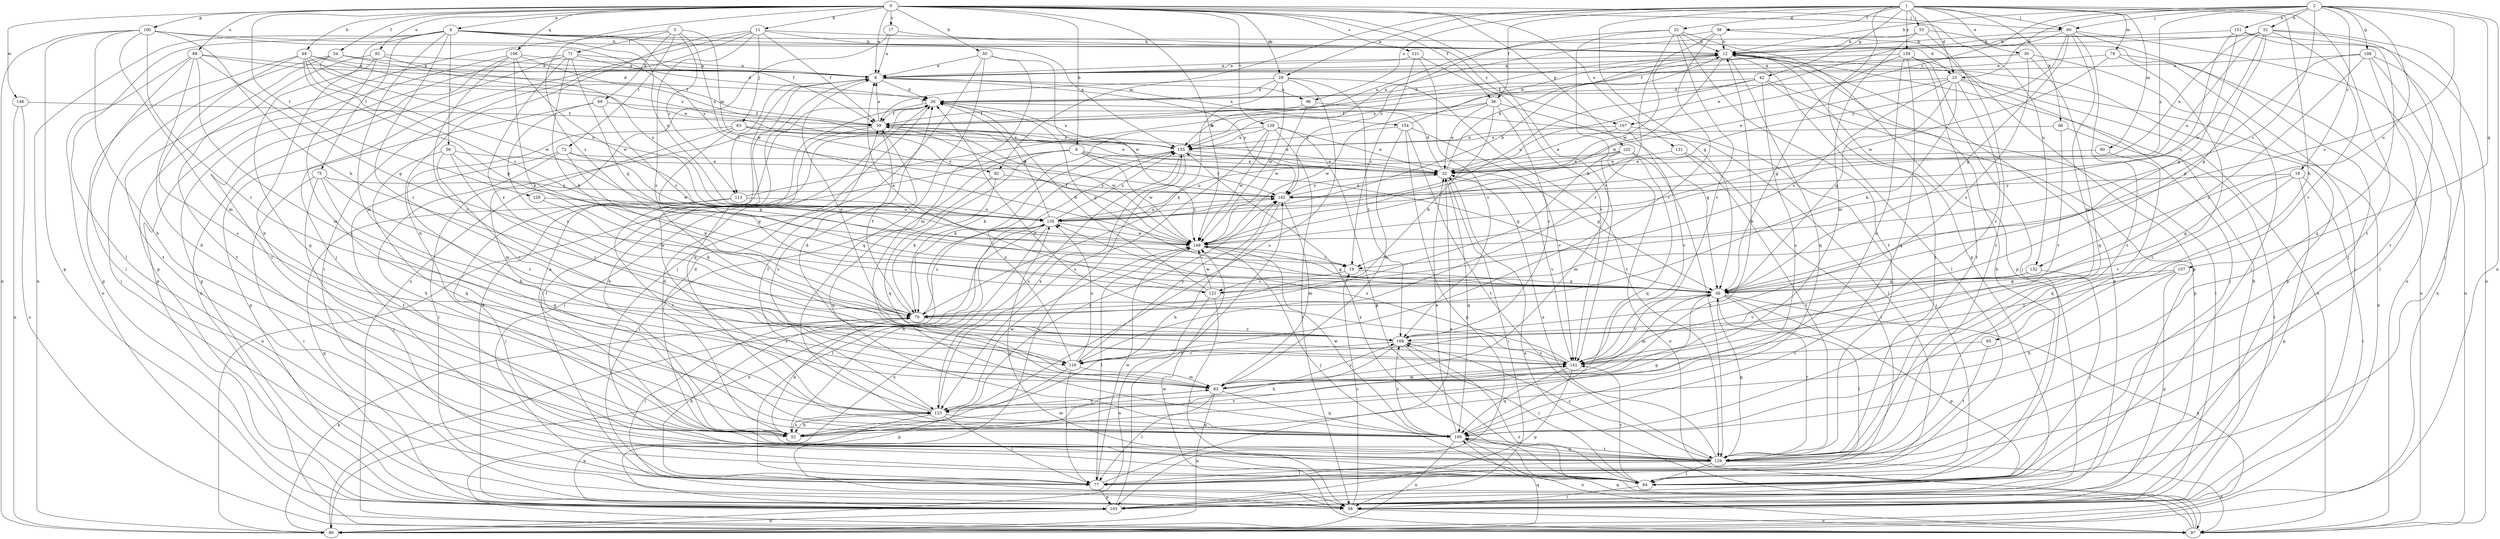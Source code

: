 strict digraph  {
0;
1;
2;
3;
4;
6;
8;
11;
12;
17;
18;
19;
22;
25;
26;
29;
30;
32;
34;
36;
38;
39;
42;
46;
48;
50;
51;
52;
53;
56;
58;
60;
63;
64;
65;
66;
69;
70;
71;
72;
75;
77;
78;
80;
82;
83;
88;
90;
92;
96;
97;
100;
102;
103;
106;
107;
108;
109;
113;
116;
121;
122;
123;
128;
129;
131;
132;
135;
139;
141;
148;
149;
151;
154;
155;
159;
162;
167;
168;
0 -> 4  [label=a];
0 -> 6  [label=a];
0 -> 8  [label=b];
0 -> 11  [label=b];
0 -> 17  [label=c];
0 -> 29  [label=e];
0 -> 34  [label=f];
0 -> 36  [label=f];
0 -> 48  [label=h];
0 -> 50  [label=h];
0 -> 60  [label=j];
0 -> 88  [label=n];
0 -> 92  [label=o];
0 -> 100  [label=p];
0 -> 102  [label=p];
0 -> 106  [label=q];
0 -> 121  [label=s];
0 -> 122  [label=s];
0 -> 128  [label=t];
0 -> 131  [label=u];
0 -> 132  [label=u];
0 -> 139  [label=v];
0 -> 141  [label=v];
0 -> 148  [label=w];
0 -> 149  [label=w];
1 -> 22  [label=d];
1 -> 25  [label=d];
1 -> 29  [label=e];
1 -> 30  [label=e];
1 -> 36  [label=f];
1 -> 38  [label=f];
1 -> 42  [label=g];
1 -> 46  [label=g];
1 -> 53  [label=i];
1 -> 60  [label=j];
1 -> 65  [label=k];
1 -> 66  [label=k];
1 -> 78  [label=m];
1 -> 80  [label=m];
1 -> 82  [label=m];
1 -> 96  [label=o];
1 -> 103  [label=p];
1 -> 129  [label=t];
1 -> 159  [label=y];
2 -> 12  [label=b];
2 -> 18  [label=c];
2 -> 19  [label=c];
2 -> 25  [label=d];
2 -> 51  [label=h];
2 -> 60  [label=j];
2 -> 90  [label=n];
2 -> 107  [label=q];
2 -> 108  [label=q];
2 -> 122  [label=s];
2 -> 132  [label=u];
2 -> 151  [label=x];
2 -> 162  [label=y];
2 -> 167  [label=z];
3 -> 69  [label=k];
3 -> 71  [label=l];
3 -> 72  [label=l];
3 -> 82  [label=m];
3 -> 103  [label=p];
3 -> 113  [label=r];
3 -> 149  [label=w];
4 -> 12  [label=b];
4 -> 25  [label=d];
4 -> 39  [label=f];
4 -> 52  [label=h];
4 -> 56  [label=i];
4 -> 75  [label=l];
4 -> 77  [label=l];
4 -> 83  [label=m];
4 -> 90  [label=n];
4 -> 135  [label=u];
4 -> 141  [label=v];
4 -> 167  [label=z];
6 -> 26  [label=d];
6 -> 96  [label=o];
6 -> 109  [label=q];
6 -> 113  [label=r];
6 -> 154  [label=x];
6 -> 162  [label=y];
8 -> 32  [label=e];
8 -> 46  [label=g];
8 -> 58  [label=i];
8 -> 90  [label=n];
8 -> 109  [label=q];
8 -> 149  [label=w];
8 -> 162  [label=y];
11 -> 12  [label=b];
11 -> 39  [label=f];
11 -> 52  [label=h];
11 -> 58  [label=i];
11 -> 63  [label=j];
11 -> 64  [label=j];
11 -> 155  [label=x];
11 -> 168  [label=z];
12 -> 6  [label=a];
12 -> 77  [label=l];
12 -> 97  [label=o];
12 -> 103  [label=p];
12 -> 109  [label=q];
12 -> 129  [label=t];
12 -> 149  [label=w];
17 -> 6  [label=a];
17 -> 12  [label=b];
17 -> 97  [label=o];
18 -> 46  [label=g];
18 -> 58  [label=i];
18 -> 103  [label=p];
18 -> 116  [label=r];
18 -> 162  [label=y];
19 -> 46  [label=g];
19 -> 122  [label=s];
22 -> 12  [label=b];
22 -> 70  [label=k];
22 -> 103  [label=p];
22 -> 116  [label=r];
22 -> 129  [label=t];
22 -> 141  [label=v];
22 -> 162  [label=y];
25 -> 26  [label=d];
25 -> 32  [label=e];
25 -> 46  [label=g];
25 -> 64  [label=j];
25 -> 70  [label=k];
25 -> 90  [label=n];
25 -> 122  [label=s];
25 -> 141  [label=v];
26 -> 39  [label=f];
26 -> 46  [label=g];
26 -> 58  [label=i];
26 -> 77  [label=l];
26 -> 155  [label=x];
29 -> 26  [label=d];
29 -> 39  [label=f];
29 -> 70  [label=k];
29 -> 123  [label=s];
29 -> 129  [label=t];
29 -> 149  [label=w];
29 -> 168  [label=z];
30 -> 6  [label=a];
30 -> 39  [label=f];
30 -> 64  [label=j];
30 -> 109  [label=q];
30 -> 168  [label=z];
32 -> 12  [label=b];
32 -> 26  [label=d];
32 -> 58  [label=i];
32 -> 109  [label=q];
32 -> 141  [label=v];
32 -> 162  [label=y];
34 -> 6  [label=a];
34 -> 39  [label=f];
34 -> 58  [label=i];
34 -> 129  [label=t];
34 -> 135  [label=u];
36 -> 32  [label=e];
36 -> 39  [label=f];
36 -> 46  [label=g];
36 -> 70  [label=k];
36 -> 149  [label=w];
36 -> 168  [label=z];
38 -> 12  [label=b];
38 -> 103  [label=p];
38 -> 116  [label=r];
38 -> 149  [label=w];
38 -> 155  [label=x];
39 -> 6  [label=a];
39 -> 32  [label=e];
39 -> 52  [label=h];
39 -> 58  [label=i];
39 -> 123  [label=s];
39 -> 149  [label=w];
39 -> 155  [label=x];
42 -> 26  [label=d];
42 -> 58  [label=i];
42 -> 103  [label=p];
42 -> 123  [label=s];
42 -> 135  [label=u];
42 -> 155  [label=x];
46 -> 70  [label=k];
46 -> 77  [label=l];
46 -> 83  [label=m];
46 -> 90  [label=n];
46 -> 103  [label=p];
46 -> 129  [label=t];
46 -> 141  [label=v];
48 -> 6  [label=a];
48 -> 19  [label=c];
48 -> 32  [label=e];
48 -> 46  [label=g];
48 -> 103  [label=p];
48 -> 123  [label=s];
48 -> 149  [label=w];
48 -> 155  [label=x];
50 -> 6  [label=a];
50 -> 64  [label=j];
50 -> 83  [label=m];
50 -> 109  [label=q];
50 -> 149  [label=w];
51 -> 12  [label=b];
51 -> 32  [label=e];
51 -> 39  [label=f];
51 -> 46  [label=g];
51 -> 64  [label=j];
51 -> 129  [label=t];
51 -> 135  [label=u];
51 -> 141  [label=v];
51 -> 149  [label=w];
52 -> 26  [label=d];
52 -> 46  [label=g];
52 -> 70  [label=k];
52 -> 83  [label=m];
52 -> 123  [label=s];
52 -> 141  [label=v];
53 -> 12  [label=b];
53 -> 58  [label=i];
53 -> 83  [label=m];
53 -> 129  [label=t];
53 -> 155  [label=x];
56 -> 32  [label=e];
56 -> 46  [label=g];
56 -> 109  [label=q];
56 -> 116  [label=r];
56 -> 141  [label=v];
58 -> 12  [label=b];
58 -> 19  [label=c];
58 -> 97  [label=o];
60 -> 12  [label=b];
60 -> 32  [label=e];
60 -> 46  [label=g];
60 -> 64  [label=j];
60 -> 83  [label=m];
60 -> 97  [label=o];
60 -> 129  [label=t];
60 -> 162  [label=y];
63 -> 32  [label=e];
63 -> 46  [label=g];
63 -> 52  [label=h];
63 -> 83  [label=m];
63 -> 155  [label=x];
63 -> 162  [label=y];
64 -> 12  [label=b];
64 -> 58  [label=i];
64 -> 135  [label=u];
64 -> 141  [label=v];
64 -> 155  [label=x];
65 -> 129  [label=t];
65 -> 141  [label=v];
66 -> 58  [label=i];
66 -> 141  [label=v];
66 -> 155  [label=x];
69 -> 19  [label=c];
69 -> 39  [label=f];
69 -> 103  [label=p];
69 -> 168  [label=z];
70 -> 39  [label=f];
70 -> 77  [label=l];
70 -> 135  [label=u];
70 -> 168  [label=z];
71 -> 6  [label=a];
71 -> 26  [label=d];
71 -> 46  [label=g];
71 -> 70  [label=k];
71 -> 97  [label=o];
71 -> 103  [label=p];
71 -> 168  [label=z];
72 -> 32  [label=e];
72 -> 52  [label=h];
72 -> 70  [label=k];
72 -> 129  [label=t];
72 -> 149  [label=w];
75 -> 58  [label=i];
75 -> 64  [label=j];
75 -> 109  [label=q];
75 -> 116  [label=r];
75 -> 162  [label=y];
77 -> 32  [label=e];
77 -> 70  [label=k];
77 -> 103  [label=p];
77 -> 149  [label=w];
78 -> 6  [label=a];
78 -> 97  [label=o];
78 -> 129  [label=t];
78 -> 149  [label=w];
80 -> 32  [label=e];
80 -> 109  [label=q];
82 -> 70  [label=k];
82 -> 109  [label=q];
82 -> 162  [label=y];
83 -> 12  [label=b];
83 -> 26  [label=d];
83 -> 77  [label=l];
83 -> 90  [label=n];
83 -> 109  [label=q];
83 -> 123  [label=s];
83 -> 168  [label=z];
88 -> 6  [label=a];
88 -> 26  [label=d];
88 -> 46  [label=g];
88 -> 52  [label=h];
88 -> 77  [label=l];
88 -> 83  [label=m];
88 -> 97  [label=o];
90 -> 70  [label=k];
90 -> 109  [label=q];
90 -> 155  [label=x];
92 -> 6  [label=a];
92 -> 109  [label=q];
92 -> 123  [label=s];
92 -> 129  [label=t];
92 -> 135  [label=u];
96 -> 39  [label=f];
96 -> 77  [label=l];
96 -> 149  [label=w];
97 -> 32  [label=e];
97 -> 109  [label=q];
97 -> 149  [label=w];
97 -> 168  [label=z];
100 -> 12  [label=b];
100 -> 52  [label=h];
100 -> 70  [label=k];
100 -> 83  [label=m];
100 -> 90  [label=n];
100 -> 103  [label=p];
100 -> 116  [label=r];
100 -> 162  [label=y];
102 -> 32  [label=e];
102 -> 83  [label=m];
102 -> 97  [label=o];
102 -> 109  [label=q];
102 -> 129  [label=t];
102 -> 135  [label=u];
103 -> 26  [label=d];
103 -> 90  [label=n];
103 -> 162  [label=y];
106 -> 6  [label=a];
106 -> 70  [label=k];
106 -> 103  [label=p];
106 -> 129  [label=t];
106 -> 141  [label=v];
106 -> 149  [label=w];
106 -> 155  [label=x];
107 -> 46  [label=g];
107 -> 52  [label=h];
107 -> 103  [label=p];
107 -> 168  [label=z];
108 -> 6  [label=a];
108 -> 46  [label=g];
108 -> 77  [label=l];
108 -> 90  [label=n];
108 -> 97  [label=o];
108 -> 168  [label=z];
109 -> 32  [label=e];
109 -> 90  [label=n];
109 -> 97  [label=o];
109 -> 129  [label=t];
109 -> 149  [label=w];
109 -> 168  [label=z];
113 -> 12  [label=b];
113 -> 64  [label=j];
113 -> 103  [label=p];
113 -> 123  [label=s];
113 -> 135  [label=u];
116 -> 77  [label=l];
116 -> 83  [label=m];
116 -> 103  [label=p];
116 -> 135  [label=u];
116 -> 155  [label=x];
116 -> 162  [label=y];
121 -> 6  [label=a];
121 -> 19  [label=c];
121 -> 141  [label=v];
121 -> 168  [label=z];
122 -> 6  [label=a];
122 -> 26  [label=d];
122 -> 58  [label=i];
122 -> 90  [label=n];
122 -> 149  [label=w];
123 -> 6  [label=a];
123 -> 39  [label=f];
123 -> 52  [label=h];
123 -> 77  [label=l];
123 -> 103  [label=p];
123 -> 109  [label=q];
123 -> 149  [label=w];
123 -> 155  [label=x];
123 -> 162  [label=y];
128 -> 70  [label=k];
128 -> 135  [label=u];
129 -> 6  [label=a];
129 -> 26  [label=d];
129 -> 32  [label=e];
129 -> 46  [label=g];
129 -> 64  [label=j];
129 -> 77  [label=l];
129 -> 97  [label=o];
129 -> 109  [label=q];
129 -> 168  [label=z];
131 -> 32  [label=e];
131 -> 77  [label=l];
131 -> 129  [label=t];
132 -> 46  [label=g];
132 -> 64  [label=j];
132 -> 141  [label=v];
135 -> 12  [label=b];
135 -> 26  [label=d];
135 -> 52  [label=h];
135 -> 77  [label=l];
135 -> 90  [label=n];
135 -> 97  [label=o];
135 -> 149  [label=w];
135 -> 155  [label=x];
135 -> 162  [label=y];
139 -> 32  [label=e];
139 -> 58  [label=i];
139 -> 64  [label=j];
139 -> 70  [label=k];
139 -> 123  [label=s];
139 -> 149  [label=w];
139 -> 155  [label=x];
141 -> 26  [label=d];
141 -> 83  [label=m];
141 -> 103  [label=p];
141 -> 109  [label=q];
141 -> 135  [label=u];
148 -> 39  [label=f];
148 -> 90  [label=n];
148 -> 97  [label=o];
149 -> 19  [label=c];
149 -> 39  [label=f];
149 -> 46  [label=g];
149 -> 64  [label=j];
149 -> 77  [label=l];
151 -> 12  [label=b];
151 -> 19  [label=c];
151 -> 46  [label=g];
151 -> 97  [label=o];
151 -> 109  [label=q];
154 -> 12  [label=b];
154 -> 83  [label=m];
154 -> 103  [label=p];
154 -> 129  [label=t];
154 -> 141  [label=v];
154 -> 155  [label=x];
155 -> 32  [label=e];
155 -> 46  [label=g];
155 -> 58  [label=i];
155 -> 70  [label=k];
155 -> 123  [label=s];
159 -> 6  [label=a];
159 -> 46  [label=g];
159 -> 64  [label=j];
159 -> 103  [label=p];
159 -> 109  [label=q];
159 -> 123  [label=s];
159 -> 129  [label=t];
162 -> 32  [label=e];
162 -> 52  [label=h];
162 -> 83  [label=m];
162 -> 135  [label=u];
167 -> 32  [label=e];
167 -> 64  [label=j];
167 -> 141  [label=v];
167 -> 155  [label=x];
168 -> 6  [label=a];
168 -> 52  [label=h];
168 -> 64  [label=j];
168 -> 116  [label=r];
168 -> 141  [label=v];
}
